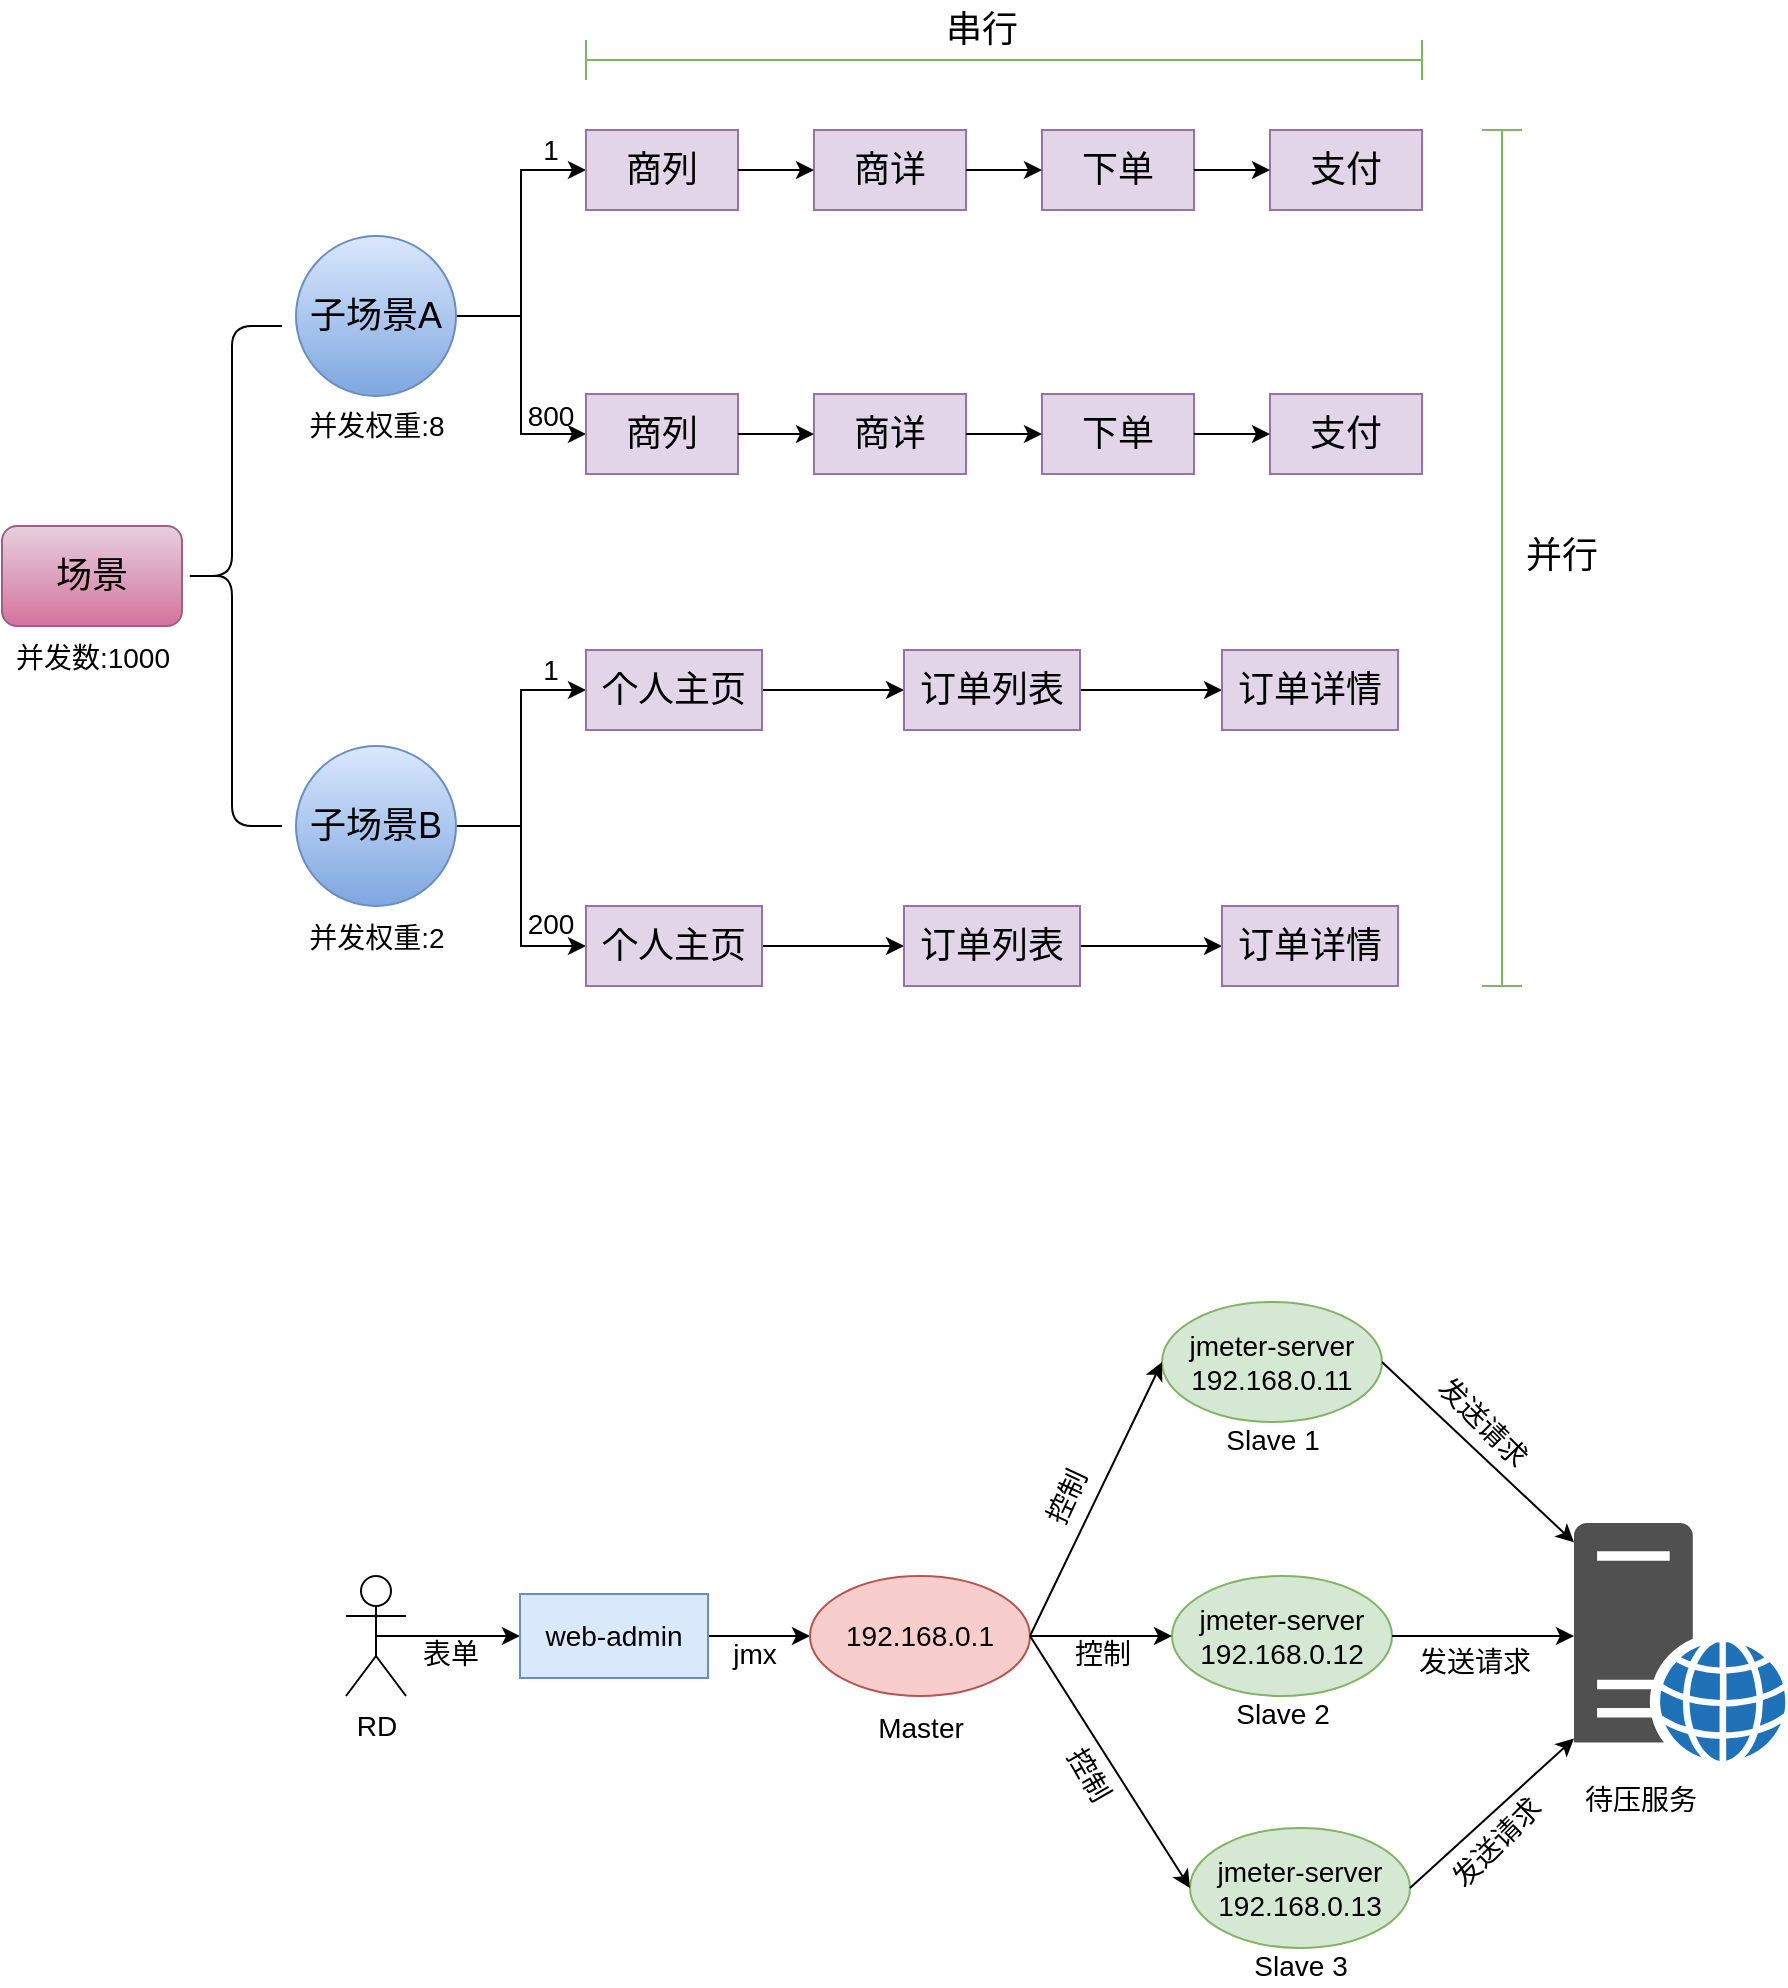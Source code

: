 <mxfile version="15.6.3" type="github">
  <diagram id="C7lXx-BFOw7J9pkB3zOm" name="Page-1">
    <mxGraphModel dx="1070" dy="769" grid="0" gridSize="10" guides="1" tooltips="1" connect="1" arrows="1" fold="1" page="0" pageScale="1" pageWidth="827" pageHeight="1169" math="0" shadow="0">
      <root>
        <mxCell id="0" />
        <mxCell id="1" parent="0" />
        <mxCell id="Lv3QSDaotAsP-GaVLnUd-2" value="场景" style="rounded=1;whiteSpace=wrap;html=1;fontSize=18;fillColor=#e6d0de;gradientColor=#d5739d;strokeColor=#996185;" vertex="1" parent="1">
          <mxGeometry x="30" y="370" width="90" height="50" as="geometry" />
        </mxCell>
        <mxCell id="Lv3QSDaotAsP-GaVLnUd-58" style="edgeStyle=orthogonalEdgeStyle;rounded=0;orthogonalLoop=1;jettySize=auto;html=1;exitX=1;exitY=0.5;exitDx=0;exitDy=0;entryX=0;entryY=0.5;entryDx=0;entryDy=0;fontSize=18;" edge="1" parent="1" source="Lv3QSDaotAsP-GaVLnUd-3" target="Lv3QSDaotAsP-GaVLnUd-30">
          <mxGeometry relative="1" as="geometry" />
        </mxCell>
        <mxCell id="Lv3QSDaotAsP-GaVLnUd-59" style="edgeStyle=orthogonalEdgeStyle;rounded=0;orthogonalLoop=1;jettySize=auto;html=1;exitX=1;exitY=0.5;exitDx=0;exitDy=0;entryX=0;entryY=0.5;entryDx=0;entryDy=0;fontSize=18;" edge="1" parent="1" source="Lv3QSDaotAsP-GaVLnUd-3" target="Lv3QSDaotAsP-GaVLnUd-7">
          <mxGeometry relative="1" as="geometry" />
        </mxCell>
        <mxCell id="Lv3QSDaotAsP-GaVLnUd-3" value="子场景A" style="ellipse;whiteSpace=wrap;html=1;aspect=fixed;fontSize=18;fillColor=#dae8fc;gradientColor=#7ea6e0;strokeColor=#6c8ebf;" vertex="1" parent="1">
          <mxGeometry x="177" y="225" width="80" height="80" as="geometry" />
        </mxCell>
        <mxCell id="Lv3QSDaotAsP-GaVLnUd-76" style="edgeStyle=orthogonalEdgeStyle;rounded=0;orthogonalLoop=1;jettySize=auto;html=1;exitX=1;exitY=0.5;exitDx=0;exitDy=0;entryX=0;entryY=0.5;entryDx=0;entryDy=0;fontSize=18;" edge="1" parent="1" source="Lv3QSDaotAsP-GaVLnUd-5" target="Lv3QSDaotAsP-GaVLnUd-69">
          <mxGeometry relative="1" as="geometry" />
        </mxCell>
        <mxCell id="Lv3QSDaotAsP-GaVLnUd-92" style="edgeStyle=orthogonalEdgeStyle;rounded=0;orthogonalLoop=1;jettySize=auto;html=1;exitX=1;exitY=0.5;exitDx=0;exitDy=0;entryX=0;entryY=0.5;entryDx=0;entryDy=0;fontSize=18;" edge="1" parent="1" source="Lv3QSDaotAsP-GaVLnUd-5" target="Lv3QSDaotAsP-GaVLnUd-88">
          <mxGeometry relative="1" as="geometry" />
        </mxCell>
        <mxCell id="Lv3QSDaotAsP-GaVLnUd-5" value="子场景B" style="ellipse;whiteSpace=wrap;html=1;aspect=fixed;fontSize=18;fillColor=#dae8fc;gradientColor=#7ea6e0;strokeColor=#6c8ebf;" vertex="1" parent="1">
          <mxGeometry x="177" y="480" width="80" height="80" as="geometry" />
        </mxCell>
        <mxCell id="Lv3QSDaotAsP-GaVLnUd-28" value="" style="group" vertex="1" connectable="0" parent="1">
          <mxGeometry x="322" y="304" width="418" height="40" as="geometry" />
        </mxCell>
        <mxCell id="Lv3QSDaotAsP-GaVLnUd-7" value="商列" style="rounded=0;whiteSpace=wrap;html=1;fontSize=18;fillColor=#e1d5e7;strokeColor=#9673a6;" vertex="1" parent="Lv3QSDaotAsP-GaVLnUd-28">
          <mxGeometry width="76" height="40" as="geometry" />
        </mxCell>
        <mxCell id="Lv3QSDaotAsP-GaVLnUd-8" value="商详" style="rounded=0;whiteSpace=wrap;html=1;fontSize=18;fillColor=#e1d5e7;strokeColor=#9673a6;" vertex="1" parent="Lv3QSDaotAsP-GaVLnUd-28">
          <mxGeometry x="114" width="76" height="40" as="geometry" />
        </mxCell>
        <mxCell id="Lv3QSDaotAsP-GaVLnUd-25" style="edgeStyle=orthogonalEdgeStyle;rounded=0;orthogonalLoop=1;jettySize=auto;html=1;exitX=1;exitY=0.5;exitDx=0;exitDy=0;entryX=0;entryY=0.5;entryDx=0;entryDy=0;fontSize=18;" edge="1" parent="Lv3QSDaotAsP-GaVLnUd-28" source="Lv3QSDaotAsP-GaVLnUd-7" target="Lv3QSDaotAsP-GaVLnUd-8">
          <mxGeometry relative="1" as="geometry" />
        </mxCell>
        <mxCell id="Lv3QSDaotAsP-GaVLnUd-9" value="下单" style="rounded=0;whiteSpace=wrap;html=1;fontSize=18;fillColor=#e1d5e7;strokeColor=#9673a6;" vertex="1" parent="Lv3QSDaotAsP-GaVLnUd-28">
          <mxGeometry x="228" width="76" height="40" as="geometry" />
        </mxCell>
        <mxCell id="Lv3QSDaotAsP-GaVLnUd-26" style="edgeStyle=orthogonalEdgeStyle;rounded=0;orthogonalLoop=1;jettySize=auto;html=1;exitX=1;exitY=0.5;exitDx=0;exitDy=0;entryX=0;entryY=0.5;entryDx=0;entryDy=0;fontSize=18;" edge="1" parent="Lv3QSDaotAsP-GaVLnUd-28" source="Lv3QSDaotAsP-GaVLnUd-8" target="Lv3QSDaotAsP-GaVLnUd-9">
          <mxGeometry relative="1" as="geometry" />
        </mxCell>
        <mxCell id="Lv3QSDaotAsP-GaVLnUd-10" value="支付" style="rounded=0;whiteSpace=wrap;html=1;fontSize=18;fillColor=#e1d5e7;strokeColor=#9673a6;" vertex="1" parent="Lv3QSDaotAsP-GaVLnUd-28">
          <mxGeometry x="342" width="76" height="40" as="geometry" />
        </mxCell>
        <mxCell id="Lv3QSDaotAsP-GaVLnUd-27" style="edgeStyle=orthogonalEdgeStyle;rounded=0;orthogonalLoop=1;jettySize=auto;html=1;exitX=1;exitY=0.5;exitDx=0;exitDy=0;entryX=0;entryY=0.5;entryDx=0;entryDy=0;fontSize=18;" edge="1" parent="Lv3QSDaotAsP-GaVLnUd-28" source="Lv3QSDaotAsP-GaVLnUd-9" target="Lv3QSDaotAsP-GaVLnUd-10">
          <mxGeometry relative="1" as="geometry" />
        </mxCell>
        <mxCell id="Lv3QSDaotAsP-GaVLnUd-29" value="" style="group" vertex="1" connectable="0" parent="1">
          <mxGeometry x="322" y="172" width="418" height="40" as="geometry" />
        </mxCell>
        <mxCell id="Lv3QSDaotAsP-GaVLnUd-30" value="商列" style="rounded=0;whiteSpace=wrap;html=1;fontSize=18;fillColor=#e1d5e7;strokeColor=#9673a6;" vertex="1" parent="Lv3QSDaotAsP-GaVLnUd-29">
          <mxGeometry width="76" height="40" as="geometry" />
        </mxCell>
        <mxCell id="Lv3QSDaotAsP-GaVLnUd-31" value="商详" style="rounded=0;whiteSpace=wrap;html=1;fontSize=18;fillColor=#e1d5e7;strokeColor=#9673a6;" vertex="1" parent="Lv3QSDaotAsP-GaVLnUd-29">
          <mxGeometry x="114" width="76" height="40" as="geometry" />
        </mxCell>
        <mxCell id="Lv3QSDaotAsP-GaVLnUd-32" style="edgeStyle=orthogonalEdgeStyle;rounded=0;orthogonalLoop=1;jettySize=auto;html=1;exitX=1;exitY=0.5;exitDx=0;exitDy=0;entryX=0;entryY=0.5;entryDx=0;entryDy=0;fontSize=18;" edge="1" parent="Lv3QSDaotAsP-GaVLnUd-29" source="Lv3QSDaotAsP-GaVLnUd-30" target="Lv3QSDaotAsP-GaVLnUd-31">
          <mxGeometry relative="1" as="geometry" />
        </mxCell>
        <mxCell id="Lv3QSDaotAsP-GaVLnUd-33" value="下单" style="rounded=0;whiteSpace=wrap;html=1;fontSize=18;fillColor=#e1d5e7;strokeColor=#9673a6;" vertex="1" parent="Lv3QSDaotAsP-GaVLnUd-29">
          <mxGeometry x="228" width="76" height="40" as="geometry" />
        </mxCell>
        <mxCell id="Lv3QSDaotAsP-GaVLnUd-34" style="edgeStyle=orthogonalEdgeStyle;rounded=0;orthogonalLoop=1;jettySize=auto;html=1;exitX=1;exitY=0.5;exitDx=0;exitDy=0;entryX=0;entryY=0.5;entryDx=0;entryDy=0;fontSize=18;" edge="1" parent="Lv3QSDaotAsP-GaVLnUd-29" source="Lv3QSDaotAsP-GaVLnUd-31" target="Lv3QSDaotAsP-GaVLnUd-33">
          <mxGeometry relative="1" as="geometry" />
        </mxCell>
        <mxCell id="Lv3QSDaotAsP-GaVLnUd-35" value="支付" style="rounded=0;whiteSpace=wrap;html=1;fontSize=18;fillColor=#e1d5e7;strokeColor=#9673a6;" vertex="1" parent="Lv3QSDaotAsP-GaVLnUd-29">
          <mxGeometry x="342" width="76" height="40" as="geometry" />
        </mxCell>
        <mxCell id="Lv3QSDaotAsP-GaVLnUd-36" style="edgeStyle=orthogonalEdgeStyle;rounded=0;orthogonalLoop=1;jettySize=auto;html=1;exitX=1;exitY=0.5;exitDx=0;exitDy=0;entryX=0;entryY=0.5;entryDx=0;entryDy=0;fontSize=18;" edge="1" parent="Lv3QSDaotAsP-GaVLnUd-29" source="Lv3QSDaotAsP-GaVLnUd-33" target="Lv3QSDaotAsP-GaVLnUd-35">
          <mxGeometry relative="1" as="geometry" />
        </mxCell>
        <mxCell id="Lv3QSDaotAsP-GaVLnUd-39" value="" style="shape=curlyBracket;whiteSpace=wrap;html=1;rounded=1;fontSize=18;fillColor=none;" vertex="1" parent="1">
          <mxGeometry x="120" y="270" width="50" height="250" as="geometry" />
        </mxCell>
        <mxCell id="Lv3QSDaotAsP-GaVLnUd-78" value="" style="shape=crossbar;whiteSpace=wrap;html=1;rounded=1;fontSize=18;fillColor=#d5e8d4;strokeColor=#82b366;" vertex="1" parent="1">
          <mxGeometry x="322" y="127" width="418" height="20" as="geometry" />
        </mxCell>
        <mxCell id="Lv3QSDaotAsP-GaVLnUd-80" value="串行" style="text;html=1;strokeColor=none;fillColor=none;align=center;verticalAlign=middle;whiteSpace=wrap;rounded=0;fontSize=18;" vertex="1" parent="1">
          <mxGeometry x="490" y="107" width="60" height="30" as="geometry" />
        </mxCell>
        <mxCell id="Lv3QSDaotAsP-GaVLnUd-81" value="" style="shape=crossbar;whiteSpace=wrap;html=1;rounded=1;direction=south;fontSize=18;fillColor=#d5e8d4;strokeColor=#82b366;" vertex="1" parent="1">
          <mxGeometry x="770" y="172" width="20" height="428" as="geometry" />
        </mxCell>
        <mxCell id="Lv3QSDaotAsP-GaVLnUd-82" value="并行" style="text;html=1;strokeColor=none;fillColor=none;align=center;verticalAlign=middle;whiteSpace=wrap;rounded=0;fontSize=18;" vertex="1" parent="1">
          <mxGeometry x="780" y="370" width="60" height="30" as="geometry" />
        </mxCell>
        <mxCell id="Lv3QSDaotAsP-GaVLnUd-85" style="edgeStyle=orthogonalEdgeStyle;rounded=0;orthogonalLoop=1;jettySize=auto;html=1;exitX=1;exitY=0.5;exitDx=0;exitDy=0;entryX=0;entryY=0.5;entryDx=0;entryDy=0;fontSize=18;" edge="1" parent="1" source="Lv3QSDaotAsP-GaVLnUd-69" target="Lv3QSDaotAsP-GaVLnUd-83">
          <mxGeometry relative="1" as="geometry" />
        </mxCell>
        <mxCell id="Lv3QSDaotAsP-GaVLnUd-69" value="个人主页" style="rounded=0;whiteSpace=wrap;html=1;fontSize=18;fillColor=#e1d5e7;strokeColor=#9673a6;" vertex="1" parent="1">
          <mxGeometry x="322" y="432" width="88" height="40" as="geometry" />
        </mxCell>
        <mxCell id="Lv3QSDaotAsP-GaVLnUd-86" style="edgeStyle=orthogonalEdgeStyle;rounded=0;orthogonalLoop=1;jettySize=auto;html=1;exitX=1;exitY=0.5;exitDx=0;exitDy=0;entryX=0;entryY=0.5;entryDx=0;entryDy=0;fontSize=18;" edge="1" parent="1" source="Lv3QSDaotAsP-GaVLnUd-83" target="Lv3QSDaotAsP-GaVLnUd-84">
          <mxGeometry relative="1" as="geometry" />
        </mxCell>
        <mxCell id="Lv3QSDaotAsP-GaVLnUd-83" value="订单列表" style="rounded=0;whiteSpace=wrap;html=1;fontSize=18;fillColor=#e1d5e7;strokeColor=#9673a6;" vertex="1" parent="1">
          <mxGeometry x="481" y="432" width="88" height="40" as="geometry" />
        </mxCell>
        <mxCell id="Lv3QSDaotAsP-GaVLnUd-84" value="订单详情" style="rounded=0;whiteSpace=wrap;html=1;fontSize=18;fillColor=#e1d5e7;strokeColor=#9673a6;" vertex="1" parent="1">
          <mxGeometry x="640" y="432" width="88" height="40" as="geometry" />
        </mxCell>
        <mxCell id="Lv3QSDaotAsP-GaVLnUd-87" style="edgeStyle=orthogonalEdgeStyle;rounded=0;orthogonalLoop=1;jettySize=auto;html=1;exitX=1;exitY=0.5;exitDx=0;exitDy=0;entryX=0;entryY=0.5;entryDx=0;entryDy=0;fontSize=18;" edge="1" parent="1" source="Lv3QSDaotAsP-GaVLnUd-88" target="Lv3QSDaotAsP-GaVLnUd-90">
          <mxGeometry relative="1" as="geometry" />
        </mxCell>
        <mxCell id="Lv3QSDaotAsP-GaVLnUd-88" value="个人主页" style="rounded=0;whiteSpace=wrap;html=1;fontSize=18;fillColor=#e1d5e7;strokeColor=#9673a6;" vertex="1" parent="1">
          <mxGeometry x="322" y="560" width="88" height="40" as="geometry" />
        </mxCell>
        <mxCell id="Lv3QSDaotAsP-GaVLnUd-89" style="edgeStyle=orthogonalEdgeStyle;rounded=0;orthogonalLoop=1;jettySize=auto;html=1;exitX=1;exitY=0.5;exitDx=0;exitDy=0;entryX=0;entryY=0.5;entryDx=0;entryDy=0;fontSize=18;" edge="1" parent="1" source="Lv3QSDaotAsP-GaVLnUd-90" target="Lv3QSDaotAsP-GaVLnUd-91">
          <mxGeometry relative="1" as="geometry" />
        </mxCell>
        <mxCell id="Lv3QSDaotAsP-GaVLnUd-90" value="订单列表" style="rounded=0;whiteSpace=wrap;html=1;fontSize=18;fillColor=#e1d5e7;strokeColor=#9673a6;" vertex="1" parent="1">
          <mxGeometry x="481" y="560" width="88" height="40" as="geometry" />
        </mxCell>
        <mxCell id="Lv3QSDaotAsP-GaVLnUd-91" value="订单详情" style="rounded=0;whiteSpace=wrap;html=1;fontSize=18;fillColor=#e1d5e7;strokeColor=#9673a6;" vertex="1" parent="1">
          <mxGeometry x="640" y="560" width="88" height="40" as="geometry" />
        </mxCell>
        <mxCell id="Lv3QSDaotAsP-GaVLnUd-93" value="&lt;font style=&quot;font-size: 14px&quot;&gt;并发数:1000&lt;/font&gt;" style="text;html=1;strokeColor=none;fillColor=none;align=center;verticalAlign=middle;whiteSpace=wrap;rounded=0;fontSize=18;" vertex="1" parent="1">
          <mxGeometry x="32.5" y="420" width="85" height="30" as="geometry" />
        </mxCell>
        <mxCell id="Lv3QSDaotAsP-GaVLnUd-94" value="&lt;font style=&quot;font-size: 14px&quot;&gt;并发权重:8&lt;/font&gt;" style="text;html=1;strokeColor=none;fillColor=none;align=center;verticalAlign=middle;whiteSpace=wrap;rounded=0;fontSize=18;" vertex="1" parent="1">
          <mxGeometry x="174.5" y="304" width="85" height="30" as="geometry" />
        </mxCell>
        <mxCell id="Lv3QSDaotAsP-GaVLnUd-95" value="&lt;font style=&quot;font-size: 14px&quot;&gt;并发权重:2&lt;/font&gt;" style="text;html=1;strokeColor=none;fillColor=none;align=center;verticalAlign=middle;whiteSpace=wrap;rounded=0;fontSize=18;" vertex="1" parent="1">
          <mxGeometry x="174.5" y="560" width="85" height="30" as="geometry" />
        </mxCell>
        <mxCell id="Lv3QSDaotAsP-GaVLnUd-96" value="&lt;font style=&quot;font-size: 14px&quot;&gt;1&lt;/font&gt;" style="text;html=1;strokeColor=none;fillColor=none;align=center;verticalAlign=middle;whiteSpace=wrap;rounded=0;fontSize=18;" vertex="1" parent="1">
          <mxGeometry x="261.5" y="166" width="85" height="30" as="geometry" />
        </mxCell>
        <mxCell id="Lv3QSDaotAsP-GaVLnUd-97" value="&lt;font style=&quot;font-size: 14px&quot;&gt;800&lt;/font&gt;" style="text;html=1;strokeColor=none;fillColor=none;align=center;verticalAlign=middle;whiteSpace=wrap;rounded=0;fontSize=18;" vertex="1" parent="1">
          <mxGeometry x="261.5" y="299" width="85" height="30" as="geometry" />
        </mxCell>
        <mxCell id="Lv3QSDaotAsP-GaVLnUd-98" value="&lt;font style=&quot;font-size: 14px&quot;&gt;1&lt;/font&gt;" style="text;html=1;strokeColor=none;fillColor=none;align=center;verticalAlign=middle;whiteSpace=wrap;rounded=0;fontSize=18;" vertex="1" parent="1">
          <mxGeometry x="261.5" y="426" width="85" height="30" as="geometry" />
        </mxCell>
        <mxCell id="Lv3QSDaotAsP-GaVLnUd-101" value="&lt;font style=&quot;font-size: 14px&quot;&gt;200&lt;/font&gt;" style="text;html=1;strokeColor=none;fillColor=none;align=center;verticalAlign=middle;whiteSpace=wrap;rounded=0;fontSize=18;" vertex="1" parent="1">
          <mxGeometry x="261.5" y="553" width="85" height="30" as="geometry" />
        </mxCell>
        <mxCell id="Lv3QSDaotAsP-GaVLnUd-131" style="edgeStyle=orthogonalEdgeStyle;rounded=0;orthogonalLoop=1;jettySize=auto;html=1;exitX=0.5;exitY=0.5;exitDx=0;exitDy=0;exitPerimeter=0;entryX=0;entryY=0.5;entryDx=0;entryDy=0;fontSize=14;" edge="1" parent="1" source="Lv3QSDaotAsP-GaVLnUd-104" target="Lv3QSDaotAsP-GaVLnUd-109">
          <mxGeometry relative="1" as="geometry" />
        </mxCell>
        <mxCell id="Lv3QSDaotAsP-GaVLnUd-104" value="RD" style="shape=umlActor;verticalLabelPosition=bottom;verticalAlign=top;html=1;outlineConnect=0;fontSize=14;fillColor=none;" vertex="1" parent="1">
          <mxGeometry x="202" y="895" width="30" height="60" as="geometry" />
        </mxCell>
        <mxCell id="Lv3QSDaotAsP-GaVLnUd-132" style="edgeStyle=orthogonalEdgeStyle;rounded=0;orthogonalLoop=1;jettySize=auto;html=1;exitX=1;exitY=0.5;exitDx=0;exitDy=0;entryX=0;entryY=0.5;entryDx=0;entryDy=0;fontSize=14;" edge="1" parent="1" source="Lv3QSDaotAsP-GaVLnUd-109" target="Lv3QSDaotAsP-GaVLnUd-112">
          <mxGeometry relative="1" as="geometry" />
        </mxCell>
        <mxCell id="Lv3QSDaotAsP-GaVLnUd-109" value="web-admin" style="rounded=0;whiteSpace=wrap;html=1;fontSize=14;fillColor=#dae8fc;strokeColor=#6c8ebf;" vertex="1" parent="1">
          <mxGeometry x="289" y="904" width="94" height="42" as="geometry" />
        </mxCell>
        <mxCell id="Lv3QSDaotAsP-GaVLnUd-114" value="" style="group" vertex="1" connectable="0" parent="1">
          <mxGeometry x="434" y="895" width="110" height="86" as="geometry" />
        </mxCell>
        <mxCell id="Lv3QSDaotAsP-GaVLnUd-112" value="192.168.0.1" style="ellipse;whiteSpace=wrap;html=1;fontSize=14;fillColor=#f8cecc;strokeColor=#b85450;" vertex="1" parent="Lv3QSDaotAsP-GaVLnUd-114">
          <mxGeometry width="110" height="60" as="geometry" />
        </mxCell>
        <mxCell id="Lv3QSDaotAsP-GaVLnUd-113" value="Master" style="text;html=1;align=center;verticalAlign=middle;resizable=0;points=[];autosize=1;strokeColor=none;fillColor=none;fontSize=14;" vertex="1" parent="Lv3QSDaotAsP-GaVLnUd-114">
          <mxGeometry x="28.5" y="65" width="53" height="21" as="geometry" />
        </mxCell>
        <mxCell id="Lv3QSDaotAsP-GaVLnUd-116" value="" style="group" vertex="1" connectable="0" parent="1">
          <mxGeometry x="610" y="720" width="110" height="86" as="geometry" />
        </mxCell>
        <mxCell id="Lv3QSDaotAsP-GaVLnUd-117" value="jmeter-server&lt;br&gt;192.168.0.11" style="ellipse;whiteSpace=wrap;html=1;fontSize=14;fillColor=#d5e8d4;strokeColor=#82b366;" vertex="1" parent="Lv3QSDaotAsP-GaVLnUd-116">
          <mxGeometry y="38" width="110" height="60" as="geometry" />
        </mxCell>
        <mxCell id="Lv3QSDaotAsP-GaVLnUd-118" value="Slave 1" style="text;html=1;align=center;verticalAlign=middle;resizable=0;points=[];autosize=1;strokeColor=none;fillColor=none;fontSize=14;" vertex="1" parent="Lv3QSDaotAsP-GaVLnUd-116">
          <mxGeometry x="26.5" y="96" width="57" height="21" as="geometry" />
        </mxCell>
        <mxCell id="Lv3QSDaotAsP-GaVLnUd-122" value="" style="group" vertex="1" connectable="0" parent="1">
          <mxGeometry x="615" y="867" width="110" height="86" as="geometry" />
        </mxCell>
        <mxCell id="Lv3QSDaotAsP-GaVLnUd-123" value="jmeter-server&lt;br&gt;192.168.0.12" style="ellipse;whiteSpace=wrap;html=1;fontSize=14;fillColor=#d5e8d4;strokeColor=#82b366;" vertex="1" parent="Lv3QSDaotAsP-GaVLnUd-122">
          <mxGeometry y="28" width="110" height="60" as="geometry" />
        </mxCell>
        <mxCell id="Lv3QSDaotAsP-GaVLnUd-124" value="Slave 2" style="text;html=1;align=center;verticalAlign=middle;resizable=0;points=[];autosize=1;strokeColor=none;fillColor=none;fontSize=14;" vertex="1" parent="Lv3QSDaotAsP-GaVLnUd-122">
          <mxGeometry x="26.5" y="86" width="57" height="21" as="geometry" />
        </mxCell>
        <mxCell id="Lv3QSDaotAsP-GaVLnUd-125" value="" style="group" vertex="1" connectable="0" parent="1">
          <mxGeometry x="624" y="1014" width="110" height="86" as="geometry" />
        </mxCell>
        <mxCell id="Lv3QSDaotAsP-GaVLnUd-126" value="jmeter-server&lt;br&gt;192.168.0.13" style="ellipse;whiteSpace=wrap;html=1;fontSize=14;fillColor=#d5e8d4;strokeColor=#82b366;" vertex="1" parent="Lv3QSDaotAsP-GaVLnUd-125">
          <mxGeometry y="7" width="110" height="60" as="geometry" />
        </mxCell>
        <mxCell id="Lv3QSDaotAsP-GaVLnUd-127" value="Slave 3" style="text;html=1;align=center;verticalAlign=middle;resizable=0;points=[];autosize=1;strokeColor=none;fillColor=none;fontSize=14;" vertex="1" parent="Lv3QSDaotAsP-GaVLnUd-125">
          <mxGeometry x="26.5" y="65" width="57" height="21" as="geometry" />
        </mxCell>
        <mxCell id="Lv3QSDaotAsP-GaVLnUd-129" value="" style="sketch=0;pointerEvents=1;shadow=0;dashed=0;html=1;strokeColor=none;fillColor=#505050;labelPosition=center;verticalLabelPosition=bottom;verticalAlign=top;outlineConnect=0;align=center;shape=mxgraph.office.servers.web_server_blue;fontSize=14;" vertex="1" parent="1">
          <mxGeometry x="816" y="868.5" width="106" height="119" as="geometry" />
        </mxCell>
        <mxCell id="Lv3QSDaotAsP-GaVLnUd-133" style="edgeStyle=orthogonalEdgeStyle;rounded=0;orthogonalLoop=1;jettySize=auto;html=1;exitX=1;exitY=0.5;exitDx=0;exitDy=0;fontSize=14;" edge="1" parent="1" source="Lv3QSDaotAsP-GaVLnUd-112" target="Lv3QSDaotAsP-GaVLnUd-123">
          <mxGeometry relative="1" as="geometry" />
        </mxCell>
        <mxCell id="Lv3QSDaotAsP-GaVLnUd-146" value="控制" style="edgeLabel;html=1;align=center;verticalAlign=middle;resizable=0;points=[];fontSize=14;" vertex="1" connectable="0" parent="Lv3QSDaotAsP-GaVLnUd-133">
          <mxGeometry x="-0.07" relative="1" as="geometry">
            <mxPoint x="3" y="9" as="offset" />
          </mxGeometry>
        </mxCell>
        <mxCell id="Lv3QSDaotAsP-GaVLnUd-136" value="" style="endArrow=classic;html=1;rounded=0;fontSize=14;exitX=1;exitY=0.5;exitDx=0;exitDy=0;entryX=0;entryY=0.5;entryDx=0;entryDy=0;" edge="1" parent="1" source="Lv3QSDaotAsP-GaVLnUd-112" target="Lv3QSDaotAsP-GaVLnUd-117">
          <mxGeometry width="50" height="50" relative="1" as="geometry">
            <mxPoint x="424" y="822" as="sourcePoint" />
            <mxPoint x="474" y="772" as="targetPoint" />
          </mxGeometry>
        </mxCell>
        <mxCell id="Lv3QSDaotAsP-GaVLnUd-145" value="控制" style="edgeLabel;html=1;align=center;verticalAlign=middle;resizable=0;points=[];fontSize=14;rotation=-65;" vertex="1" connectable="0" parent="Lv3QSDaotAsP-GaVLnUd-136">
          <mxGeometry x="-0.165" relative="1" as="geometry">
            <mxPoint x="-10" y="-12" as="offset" />
          </mxGeometry>
        </mxCell>
        <mxCell id="Lv3QSDaotAsP-GaVLnUd-137" value="" style="endArrow=classic;html=1;rounded=0;fontSize=14;exitX=1;exitY=0.5;exitDx=0;exitDy=0;entryX=0;entryY=0.5;entryDx=0;entryDy=0;" edge="1" parent="1" source="Lv3QSDaotAsP-GaVLnUd-112" target="Lv3QSDaotAsP-GaVLnUd-126">
          <mxGeometry width="50" height="50" relative="1" as="geometry">
            <mxPoint x="554" y="935" as="sourcePoint" />
            <mxPoint x="620" y="798" as="targetPoint" />
          </mxGeometry>
        </mxCell>
        <mxCell id="Lv3QSDaotAsP-GaVLnUd-147" value="控制" style="edgeLabel;html=1;align=center;verticalAlign=middle;resizable=0;points=[];fontSize=14;rotation=60;" vertex="1" connectable="0" parent="Lv3QSDaotAsP-GaVLnUd-137">
          <mxGeometry x="-0.097" relative="1" as="geometry">
            <mxPoint x="-7" y="12" as="offset" />
          </mxGeometry>
        </mxCell>
        <mxCell id="Lv3QSDaotAsP-GaVLnUd-138" value="" style="endArrow=classic;html=1;rounded=0;fontSize=14;exitX=1;exitY=0.5;exitDx=0;exitDy=0;" edge="1" parent="1" source="Lv3QSDaotAsP-GaVLnUd-117" target="Lv3QSDaotAsP-GaVLnUd-129">
          <mxGeometry width="50" height="50" relative="1" as="geometry">
            <mxPoint x="554" y="935" as="sourcePoint" />
            <mxPoint x="620" y="798" as="targetPoint" />
          </mxGeometry>
        </mxCell>
        <mxCell id="Lv3QSDaotAsP-GaVLnUd-148" value="发送请求" style="edgeLabel;html=1;align=center;verticalAlign=middle;resizable=0;points=[];fontSize=14;rotation=45;" vertex="1" connectable="0" parent="Lv3QSDaotAsP-GaVLnUd-138">
          <mxGeometry x="-0.108" y="2" relative="1" as="geometry">
            <mxPoint x="6" y="-9" as="offset" />
          </mxGeometry>
        </mxCell>
        <mxCell id="Lv3QSDaotAsP-GaVLnUd-139" style="edgeStyle=orthogonalEdgeStyle;rounded=0;orthogonalLoop=1;jettySize=auto;html=1;exitX=1;exitY=0.5;exitDx=0;exitDy=0;fontSize=14;" edge="1" parent="1" source="Lv3QSDaotAsP-GaVLnUd-123">
          <mxGeometry relative="1" as="geometry">
            <mxPoint x="816" y="925" as="targetPoint" />
          </mxGeometry>
        </mxCell>
        <mxCell id="Lv3QSDaotAsP-GaVLnUd-149" value="发送请求" style="edgeLabel;html=1;align=center;verticalAlign=middle;resizable=0;points=[];fontSize=14;" vertex="1" connectable="0" parent="Lv3QSDaotAsP-GaVLnUd-139">
          <mxGeometry x="-0.055" y="-2" relative="1" as="geometry">
            <mxPoint x="-2" y="11" as="offset" />
          </mxGeometry>
        </mxCell>
        <mxCell id="Lv3QSDaotAsP-GaVLnUd-141" value="" style="endArrow=classic;html=1;rounded=0;fontSize=14;exitX=1;exitY=0.5;exitDx=0;exitDy=0;" edge="1" parent="1" source="Lv3QSDaotAsP-GaVLnUd-126" target="Lv3QSDaotAsP-GaVLnUd-129">
          <mxGeometry width="50" height="50" relative="1" as="geometry">
            <mxPoint x="730" y="798" as="sourcePoint" />
            <mxPoint x="826" y="888.201" as="targetPoint" />
          </mxGeometry>
        </mxCell>
        <mxCell id="Lv3QSDaotAsP-GaVLnUd-150" value="发送请求" style="edgeLabel;html=1;align=center;verticalAlign=middle;resizable=0;points=[];fontSize=14;rotation=-45;" vertex="1" connectable="0" parent="Lv3QSDaotAsP-GaVLnUd-141">
          <mxGeometry x="-0.134" y="2" relative="1" as="geometry">
            <mxPoint x="9" y="11" as="offset" />
          </mxGeometry>
        </mxCell>
        <mxCell id="Lv3QSDaotAsP-GaVLnUd-142" value="表单" style="text;html=1;align=center;verticalAlign=middle;resizable=0;points=[];autosize=1;strokeColor=none;fillColor=none;fontSize=14;" vertex="1" parent="1">
          <mxGeometry x="235" y="923" width="38" height="21" as="geometry" />
        </mxCell>
        <mxCell id="Lv3QSDaotAsP-GaVLnUd-143" value="jmx" style="text;html=1;align=center;verticalAlign=middle;resizable=0;points=[];autosize=1;strokeColor=none;fillColor=none;fontSize=14;" vertex="1" parent="1">
          <mxGeometry x="390" y="923" width="32" height="21" as="geometry" />
        </mxCell>
        <mxCell id="Lv3QSDaotAsP-GaVLnUd-151" value="待压服务" style="text;html=1;align=center;verticalAlign=middle;resizable=0;points=[];autosize=1;strokeColor=none;fillColor=none;fontSize=14;" vertex="1" parent="1">
          <mxGeometry x="816" y="996" width="66" height="21" as="geometry" />
        </mxCell>
      </root>
    </mxGraphModel>
  </diagram>
</mxfile>
